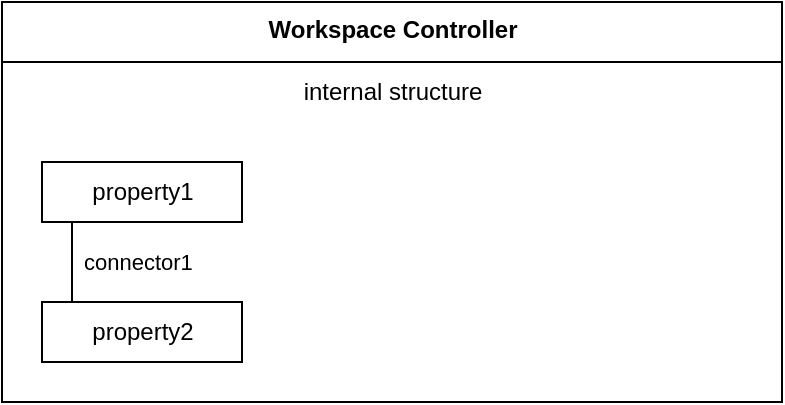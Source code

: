 <mxfile version="20.8.13" type="device"><diagram id="UWAHRKHfPxUUR5QqBqWn" name="Сторінка-1"><mxGraphModel dx="1259" dy="701" grid="1" gridSize="10" guides="1" tooltips="1" connect="1" arrows="1" fold="1" page="1" pageScale="1" pageWidth="827" pageHeight="1169" math="0" shadow="0"><root><mxCell id="0"/><mxCell id="1" parent="0"/><mxCell id="FeLY4OTWz1d3OEBJ1qXR-1" value="Workspace Controller" style="swimlane;fontStyle=1;align=center;verticalAlign=top;childLayout=stackLayout;horizontal=1;startSize=30;horizontalStack=0;resizeParent=1;resizeParentMax=0;resizeLast=0;collapsible=0;marginBottom=0;html=1;" vertex="1" parent="1"><mxGeometry x="180" y="100" width="390" height="200" as="geometry"/></mxCell><mxCell id="FeLY4OTWz1d3OEBJ1qXR-2" value="internal structure" style="html=1;strokeColor=none;fillColor=none;align=center;verticalAlign=middle;spacingLeft=4;spacingRight=4;rotatable=0;points=[[0,0.5],[1,0.5]];resizeWidth=1;" vertex="1" parent="FeLY4OTWz1d3OEBJ1qXR-1"><mxGeometry y="30" width="390" height="30" as="geometry"/></mxCell><mxCell id="FeLY4OTWz1d3OEBJ1qXR-3" value="" style="swimlane;fontStyle=1;align=center;verticalAlign=top;horizontal=1;startSize=0;collapsible=0;marginBottom=0;html=1;strokeColor=none;fillColor=none;" vertex="1" parent="FeLY4OTWz1d3OEBJ1qXR-1"><mxGeometry y="60" width="390" height="140" as="geometry"/></mxCell><mxCell id="FeLY4OTWz1d3OEBJ1qXR-4" value="property1" style="html=1;align=center;verticalAlign=middle;rotatable=0;" vertex="1" parent="FeLY4OTWz1d3OEBJ1qXR-3"><mxGeometry width="100" height="30" relative="1" as="geometry"><mxPoint x="20" y="20" as="offset"/></mxGeometry></mxCell><mxCell id="FeLY4OTWz1d3OEBJ1qXR-5" value="property2" style="html=1;align=center;verticalAlign=middle;rotatable=0;" vertex="1" parent="FeLY4OTWz1d3OEBJ1qXR-3"><mxGeometry width="100" height="30" relative="1" as="geometry"><mxPoint x="20" y="90" as="offset"/></mxGeometry></mxCell><mxCell id="FeLY4OTWz1d3OEBJ1qXR-6" value="connector1" style="edgeStyle=none;endArrow=none;verticalAlign=middle;labelBackgroundColor=none;endSize=12;html=1;align=left;endFill=0;exitX=0.15;exitY=1;entryX=0.15;entryY=0;spacingLeft=4;rounded=0;" edge="1" parent="FeLY4OTWz1d3OEBJ1qXR-3" source="FeLY4OTWz1d3OEBJ1qXR-4" target="FeLY4OTWz1d3OEBJ1qXR-5"><mxGeometry relative="1" as="geometry"/></mxCell></root></mxGraphModel></diagram></mxfile>
